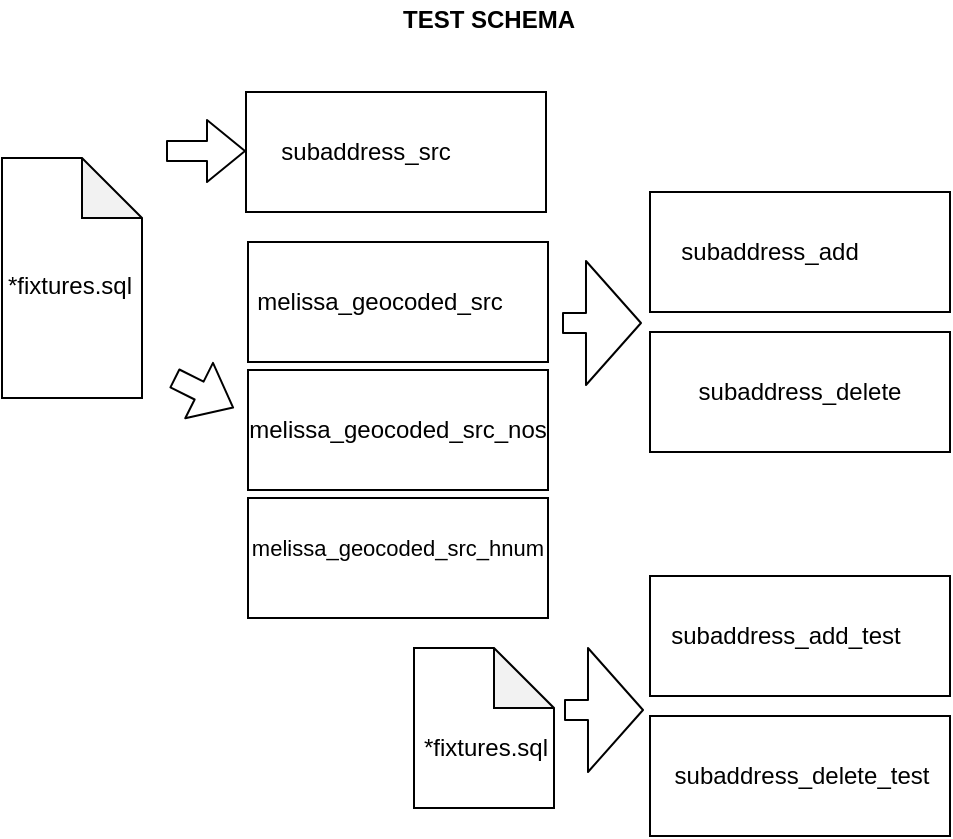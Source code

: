 <mxfile version="14.6.13" type="device"><diagram id="UHGikUQVZQ2GSxtt2hlj" name="Page-1"><mxGraphModel dx="971" dy="712" grid="1" gridSize="10" guides="1" tooltips="1" connect="1" arrows="1" fold="1" page="1" pageScale="1" pageWidth="850" pageHeight="1100" math="0" shadow="0"><root><mxCell id="0"/><mxCell id="1" parent="0"/><mxCell id="1rPcJaWGtFSZM36oiF5B-5" value="" style="rounded=0;whiteSpace=wrap;html=1;" parent="1" vertex="1"><mxGeometry x="329" y="270" width="150" height="60" as="geometry"/></mxCell><mxCell id="1rPcJaWGtFSZM36oiF5B-4" value="subaddress_src" style="text;html=1;strokeColor=none;fillColor=none;align=center;verticalAlign=middle;whiteSpace=wrap;rounded=0;" parent="1" vertex="1"><mxGeometry x="369" y="290" width="40" height="20" as="geometry"/></mxCell><mxCell id="1rPcJaWGtFSZM36oiF5B-7" value="" style="rounded=0;whiteSpace=wrap;html=1;" parent="1" vertex="1"><mxGeometry x="330" y="345" width="150" height="60" as="geometry"/></mxCell><mxCell id="1rPcJaWGtFSZM36oiF5B-8" value="melissa_geocoded_src" style="text;html=1;strokeColor=none;fillColor=none;align=center;verticalAlign=middle;whiteSpace=wrap;rounded=0;" parent="1" vertex="1"><mxGeometry x="376" y="365" width="40" height="20" as="geometry"/></mxCell><mxCell id="1rPcJaWGtFSZM36oiF5B-9" value="" style="rounded=0;whiteSpace=wrap;html=1;" parent="1" vertex="1"><mxGeometry x="330" y="409" width="150" height="60" as="geometry"/></mxCell><mxCell id="1rPcJaWGtFSZM36oiF5B-12" value="melissa_geocoded_src_nos" style="text;html=1;strokeColor=none;fillColor=none;align=center;verticalAlign=middle;whiteSpace=wrap;rounded=0;" parent="1" vertex="1"><mxGeometry x="385" y="429" width="40" height="20" as="geometry"/></mxCell><mxCell id="1rPcJaWGtFSZM36oiF5B-14" value="" style="rounded=0;whiteSpace=wrap;html=1;" parent="1" vertex="1"><mxGeometry x="531" y="320" width="150" height="60" as="geometry"/></mxCell><mxCell id="1rPcJaWGtFSZM36oiF5B-15" value="subaddress_add" style="text;html=1;strokeColor=none;fillColor=none;align=center;verticalAlign=middle;whiteSpace=wrap;rounded=0;" parent="1" vertex="1"><mxGeometry x="571" y="340" width="40" height="20" as="geometry"/></mxCell><mxCell id="1rPcJaWGtFSZM36oiF5B-16" value="" style="rounded=0;whiteSpace=wrap;html=1;" parent="1" vertex="1"><mxGeometry x="531" y="390" width="150" height="60" as="geometry"/></mxCell><mxCell id="1rPcJaWGtFSZM36oiF5B-19" value="subaddress_delete" style="text;html=1;strokeColor=none;fillColor=none;align=center;verticalAlign=middle;whiteSpace=wrap;rounded=0;" parent="1" vertex="1"><mxGeometry x="586" y="410" width="40" height="20" as="geometry"/></mxCell><mxCell id="1rPcJaWGtFSZM36oiF5B-20" value="TEST SCHEMA" style="text;html=1;strokeColor=none;fillColor=none;align=center;verticalAlign=middle;whiteSpace=wrap;rounded=0;fontStyle=1" parent="1" vertex="1"><mxGeometry x="405" y="224" width="91" height="20" as="geometry"/></mxCell><mxCell id="1rPcJaWGtFSZM36oiF5B-36" value="" style="shape=flexArrow;endArrow=classic;html=1;" parent="1" edge="1"><mxGeometry width="50" height="50" relative="1" as="geometry"><mxPoint x="289" y="299.5" as="sourcePoint"/><mxPoint x="329" y="299.5" as="targetPoint"/></mxGeometry></mxCell><mxCell id="1rPcJaWGtFSZM36oiF5B-37" value="" style="shape=flexArrow;endArrow=classic;html=1;" parent="1" edge="1"><mxGeometry width="50" height="50" relative="1" as="geometry"><mxPoint x="293" y="413" as="sourcePoint"/><mxPoint x="323" y="428" as="targetPoint"/></mxGeometry></mxCell><mxCell id="1rPcJaWGtFSZM36oiF5B-39" value="" style="shape=flexArrow;endArrow=classic;html=1;endWidth=51;endSize=8.835;" parent="1" edge="1"><mxGeometry width="50" height="50" relative="1" as="geometry"><mxPoint x="487" y="385.5" as="sourcePoint"/><mxPoint x="527" y="385.5" as="targetPoint"/></mxGeometry></mxCell><mxCell id="1rPcJaWGtFSZM36oiF5B-42" value="" style="shape=note;whiteSpace=wrap;html=1;backgroundOutline=1;darkOpacity=0.05;" parent="1" vertex="1"><mxGeometry x="207" y="303" width="70" height="120" as="geometry"/></mxCell><mxCell id="1rPcJaWGtFSZM36oiF5B-43" value="*fixtures.sql" style="text;html=1;strokeColor=none;fillColor=none;align=center;verticalAlign=middle;whiteSpace=wrap;rounded=0;" parent="1" vertex="1"><mxGeometry x="221" y="357" width="40" height="20" as="geometry"/></mxCell><mxCell id="1rPcJaWGtFSZM36oiF5B-44" value="" style="rounded=0;whiteSpace=wrap;html=1;" parent="1" vertex="1"><mxGeometry x="531" y="512" width="150" height="60" as="geometry"/></mxCell><mxCell id="1rPcJaWGtFSZM36oiF5B-45" value="subaddress_add_test" style="text;html=1;strokeColor=none;fillColor=none;align=center;verticalAlign=middle;whiteSpace=wrap;rounded=0;" parent="1" vertex="1"><mxGeometry x="579" y="532" width="40" height="20" as="geometry"/></mxCell><mxCell id="1rPcJaWGtFSZM36oiF5B-46" value="" style="rounded=0;whiteSpace=wrap;html=1;" parent="1" vertex="1"><mxGeometry x="531" y="582" width="150" height="60" as="geometry"/></mxCell><mxCell id="1rPcJaWGtFSZM36oiF5B-47" value="subaddress_delete_test" style="text;html=1;strokeColor=none;fillColor=none;align=center;verticalAlign=middle;whiteSpace=wrap;rounded=0;" parent="1" vertex="1"><mxGeometry x="587" y="602" width="40" height="20" as="geometry"/></mxCell><mxCell id="1rPcJaWGtFSZM36oiF5B-48" value="" style="shape=note;whiteSpace=wrap;html=1;backgroundOutline=1;darkOpacity=0.05;" parent="1" vertex="1"><mxGeometry x="413" y="548" width="70" height="80" as="geometry"/></mxCell><mxCell id="1rPcJaWGtFSZM36oiF5B-49" value="*fixtures.sql" style="text;html=1;strokeColor=none;fillColor=none;align=center;verticalAlign=middle;whiteSpace=wrap;rounded=0;" parent="1" vertex="1"><mxGeometry x="429" y="588" width="40" height="20" as="geometry"/></mxCell><mxCell id="1rPcJaWGtFSZM36oiF5B-50" value="" style="shape=flexArrow;endArrow=classic;html=1;endWidth=51;endSize=8.835;" parent="1" edge="1"><mxGeometry width="50" height="50" relative="1" as="geometry"><mxPoint x="488" y="579" as="sourcePoint"/><mxPoint x="528" y="579" as="targetPoint"/></mxGeometry></mxCell><mxCell id="QR88L08ZhcYYZ-KQcC9z-1" value="" style="rounded=0;whiteSpace=wrap;html=1;" parent="1" vertex="1"><mxGeometry x="330" y="473" width="150" height="60" as="geometry"/></mxCell><mxCell id="QR88L08ZhcYYZ-KQcC9z-2" value="melissa_geocoded_src_hnum" style="text;html=1;strokeColor=none;fillColor=none;align=center;verticalAlign=middle;whiteSpace=wrap;rounded=0;fontSize=11;" parent="1" vertex="1"><mxGeometry x="385" y="488" width="40" height="20" as="geometry"/></mxCell></root></mxGraphModel></diagram></mxfile>